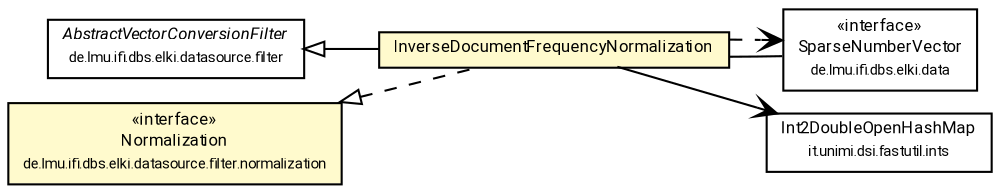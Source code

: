 #!/usr/local/bin/dot
#
# Class diagram 
# Generated by UMLGraph version R5_7_2-60-g0e99a6 (http://www.spinellis.gr/umlgraph/)
#

digraph G {
	graph [fontnames="svg"]
	edge [fontname="Roboto",fontsize=7,labelfontname="Roboto",labelfontsize=7,color="black"];
	node [fontname="Roboto",fontcolor="black",fontsize=8,shape=plaintext,margin=0,width=0,height=0];
	nodesep=0.15;
	ranksep=0.25;
	rankdir=LR;
	// de.lmu.ifi.dbs.elki.data.SparseNumberVector
	c5493417 [label=<<table title="de.lmu.ifi.dbs.elki.data.SparseNumberVector" border="0" cellborder="1" cellspacing="0" cellpadding="2" href="../../../../data/SparseNumberVector.html" target="_parent">
		<tr><td><table border="0" cellspacing="0" cellpadding="1">
		<tr><td align="center" balign="center"> &#171;interface&#187; </td></tr>
		<tr><td align="center" balign="center"> <font face="Roboto">SparseNumberVector</font> </td></tr>
		<tr><td align="center" balign="center"> <font face="Roboto" point-size="7.0">de.lmu.ifi.dbs.elki.data</font> </td></tr>
		</table></td></tr>
		</table>>, URL="../../../../data/SparseNumberVector.html"];
	// de.lmu.ifi.dbs.elki.datasource.filter.AbstractVectorConversionFilter<I, O extends de.lmu.ifi.dbs.elki.data.NumberVector>
	c5494937 [label=<<table title="de.lmu.ifi.dbs.elki.datasource.filter.AbstractVectorConversionFilter" border="0" cellborder="1" cellspacing="0" cellpadding="2" href="../../AbstractVectorConversionFilter.html" target="_parent">
		<tr><td><table border="0" cellspacing="0" cellpadding="1">
		<tr><td align="center" balign="center"> <font face="Roboto"><i>AbstractVectorConversionFilter</i></font> </td></tr>
		<tr><td align="center" balign="center"> <font face="Roboto" point-size="7.0">de.lmu.ifi.dbs.elki.datasource.filter</font> </td></tr>
		</table></td></tr>
		</table>>, URL="../../AbstractVectorConversionFilter.html"];
	// de.lmu.ifi.dbs.elki.datasource.filter.normalization.columnwise.InverseDocumentFrequencyNormalization<V extends de.lmu.ifi.dbs.elki.data.SparseNumberVector>
	c5494993 [label=<<table title="de.lmu.ifi.dbs.elki.datasource.filter.normalization.columnwise.InverseDocumentFrequencyNormalization" border="0" cellborder="1" cellspacing="0" cellpadding="2" bgcolor="lemonChiffon" href="InverseDocumentFrequencyNormalization.html" target="_parent">
		<tr><td><table border="0" cellspacing="0" cellpadding="1">
		<tr><td align="center" balign="center"> <font face="Roboto">InverseDocumentFrequencyNormalization</font> </td></tr>
		</table></td></tr>
		</table>>, URL="InverseDocumentFrequencyNormalization.html"];
	// de.lmu.ifi.dbs.elki.datasource.filter.normalization.Normalization<O>
	c5494997 [label=<<table title="de.lmu.ifi.dbs.elki.datasource.filter.normalization.Normalization" border="0" cellborder="1" cellspacing="0" cellpadding="2" bgcolor="LemonChiffon" href="../Normalization.html" target="_parent">
		<tr><td><table border="0" cellspacing="0" cellpadding="1">
		<tr><td align="center" balign="center"> &#171;interface&#187; </td></tr>
		<tr><td align="center" balign="center"> <font face="Roboto">Normalization</font> </td></tr>
		<tr><td align="center" balign="center"> <font face="Roboto" point-size="7.0">de.lmu.ifi.dbs.elki.datasource.filter.normalization</font> </td></tr>
		</table></td></tr>
		</table>>, URL="../Normalization.html"];
	// de.lmu.ifi.dbs.elki.datasource.filter.normalization.columnwise.InverseDocumentFrequencyNormalization<V extends de.lmu.ifi.dbs.elki.data.SparseNumberVector> extends de.lmu.ifi.dbs.elki.datasource.filter.AbstractVectorConversionFilter<I, O extends de.lmu.ifi.dbs.elki.data.NumberVector>
	c5494937 -> c5494993 [arrowtail=empty,dir=back,weight=10];
	// de.lmu.ifi.dbs.elki.datasource.filter.normalization.columnwise.InverseDocumentFrequencyNormalization<V extends de.lmu.ifi.dbs.elki.data.SparseNumberVector> implements de.lmu.ifi.dbs.elki.datasource.filter.normalization.Normalization<O>
	c5494997 -> c5494993 [arrowtail=empty,style=dashed,dir=back,weight=9];
	// de.lmu.ifi.dbs.elki.datasource.filter.normalization.columnwise.InverseDocumentFrequencyNormalization<V extends de.lmu.ifi.dbs.elki.data.SparseNumberVector> assoc de.lmu.ifi.dbs.elki.data.SparseNumberVector
	c5494993 -> c5493417 [arrowhead=none,weight=2];
	// de.lmu.ifi.dbs.elki.datasource.filter.normalization.columnwise.InverseDocumentFrequencyNormalization<V extends de.lmu.ifi.dbs.elki.data.SparseNumberVector> navassoc it.unimi.dsi.fastutil.ints.Int2DoubleOpenHashMap
	c5494993 -> c5495449 [arrowhead=open,weight=1];
	// de.lmu.ifi.dbs.elki.datasource.filter.normalization.columnwise.InverseDocumentFrequencyNormalization<V extends de.lmu.ifi.dbs.elki.data.SparseNumberVector> depend de.lmu.ifi.dbs.elki.data.SparseNumberVector
	c5494993 -> c5493417 [arrowhead=open,style=dashed,weight=0];
	// it.unimi.dsi.fastutil.ints.Int2DoubleOpenHashMap
	c5495449 [label=<<table title="it.unimi.dsi.fastutil.ints.Int2DoubleOpenHashMap" border="0" cellborder="1" cellspacing="0" cellpadding="2" href="http://docs.oracle.com/javase/7/docs/api/it/unimi/dsi/fastutil/ints/Int2DoubleOpenHashMap.html" target="_parent">
		<tr><td><table border="0" cellspacing="0" cellpadding="1">
		<tr><td align="center" balign="center"> <font face="Roboto">Int2DoubleOpenHashMap</font> </td></tr>
		<tr><td align="center" balign="center"> <font face="Roboto" point-size="7.0">it.unimi.dsi.fastutil.ints</font> </td></tr>
		</table></td></tr>
		</table>>, URL="http://docs.oracle.com/javase/7/docs/api/it/unimi/dsi/fastutil/ints/Int2DoubleOpenHashMap.html"];
}

